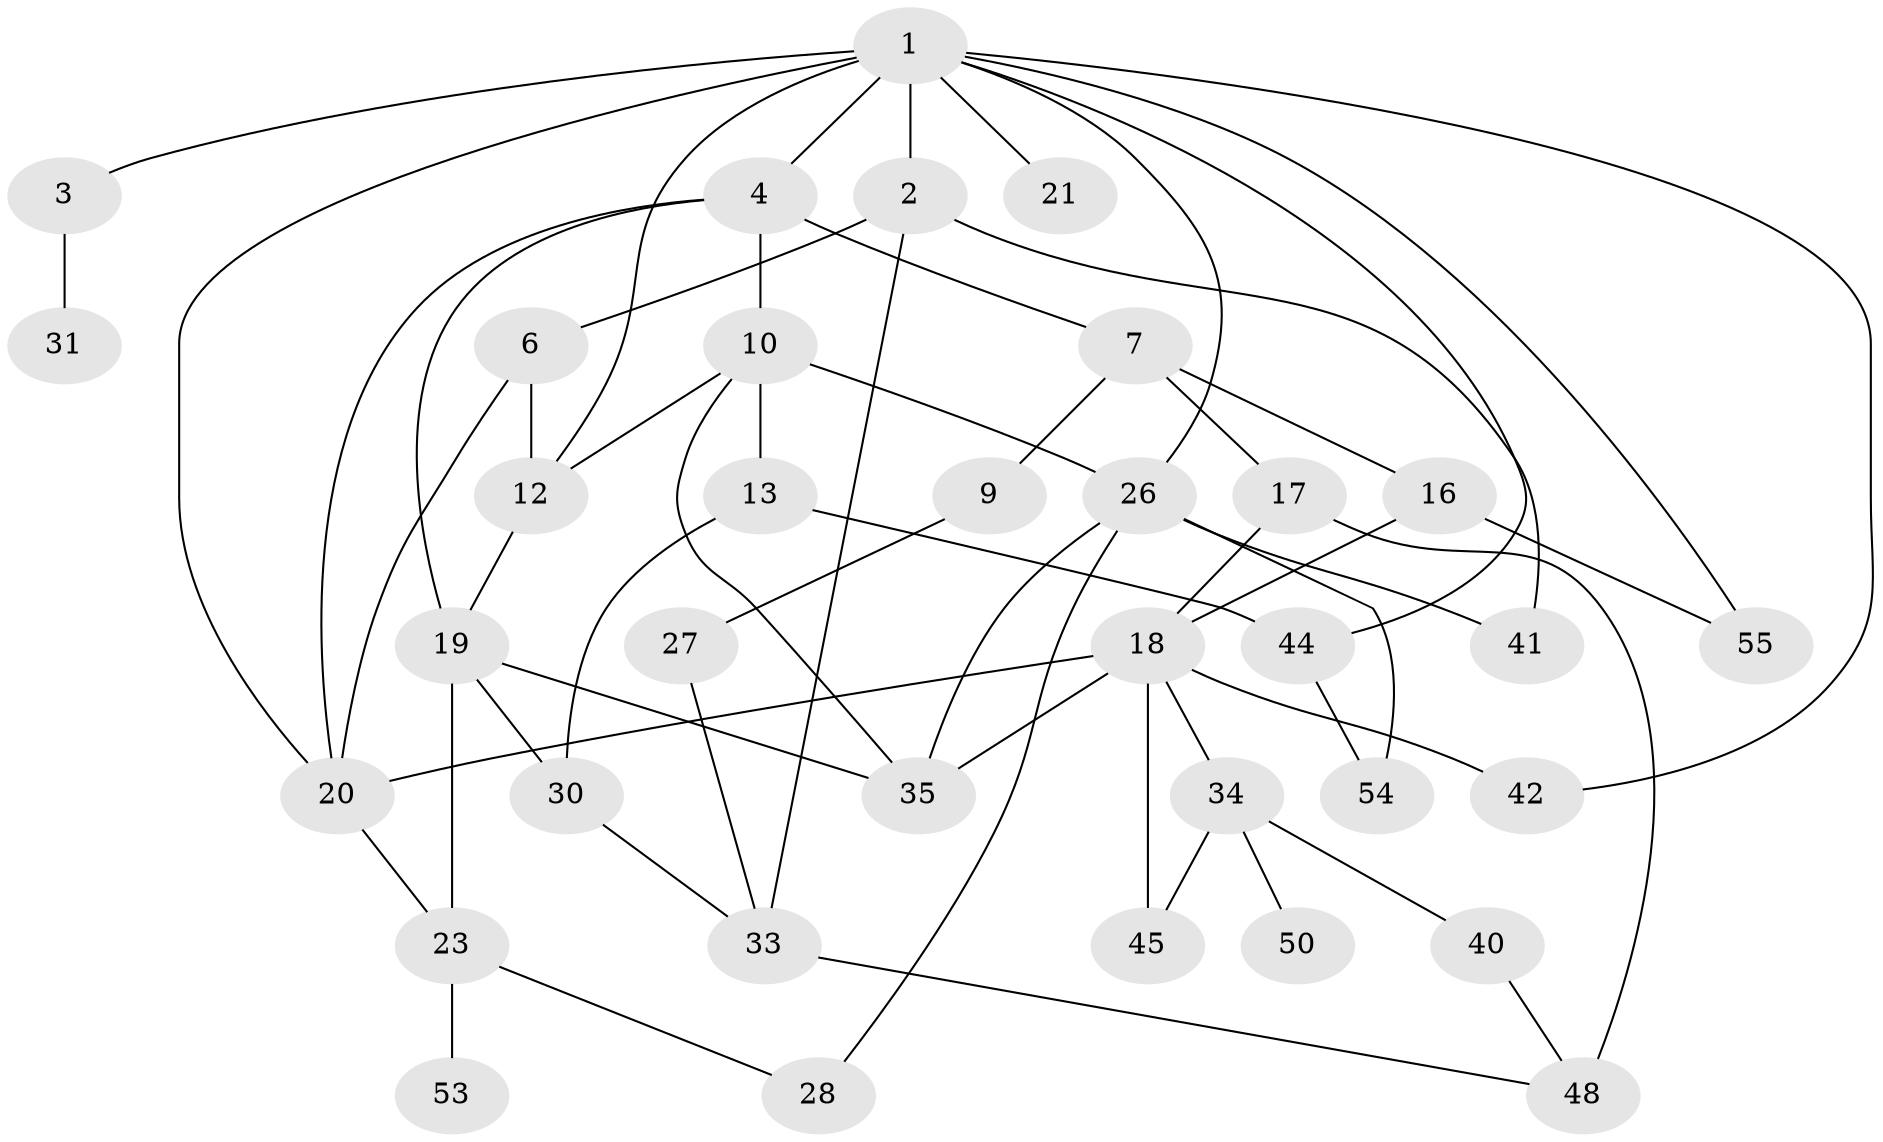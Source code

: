 // original degree distribution, {5: 0.06666666666666667, 4: 0.15, 3: 0.25, 6: 0.03333333333333333, 2: 0.3333333333333333, 8: 0.016666666666666666, 1: 0.15}
// Generated by graph-tools (version 1.1) at 2025/10/02/27/25 16:10:55]
// undirected, 35 vertices, 58 edges
graph export_dot {
graph [start="1"]
  node [color=gray90,style=filled];
  1 [super="+15"];
  2 [super="+5"];
  3 [super="+11"];
  4 [super="+29"];
  6 [super="+43"];
  7 [super="+8"];
  9 [super="+22"];
  10 [super="+14"];
  12 [super="+57"];
  13 [super="+25"];
  16;
  17 [super="+47"];
  18 [super="+32"];
  19 [super="+60"];
  20 [super="+24"];
  21;
  23 [super="+39"];
  26 [super="+56"];
  27;
  28;
  30 [super="+49"];
  31 [super="+36"];
  33 [super="+52"];
  34 [super="+38"];
  35 [super="+37"];
  40 [super="+51"];
  41;
  42 [super="+46"];
  44 [super="+59"];
  45;
  48 [super="+58"];
  50;
  53;
  54;
  55;
  1 -- 2;
  1 -- 3 [weight=2];
  1 -- 4;
  1 -- 44;
  1 -- 42;
  1 -- 20;
  1 -- 21;
  1 -- 55;
  1 -- 26;
  1 -- 12;
  2 -- 6;
  2 -- 33;
  2 -- 41;
  3 -- 31;
  4 -- 7;
  4 -- 10;
  4 -- 20;
  4 -- 19;
  6 -- 12;
  6 -- 20;
  7 -- 16;
  7 -- 9;
  7 -- 17;
  9 -- 27;
  10 -- 13;
  10 -- 35;
  10 -- 26;
  10 -- 12;
  12 -- 19;
  13 -- 44;
  13 -- 30;
  16 -- 18;
  16 -- 55;
  17 -- 48 [weight=2];
  17 -- 18;
  18 -- 34;
  18 -- 20;
  18 -- 42;
  18 -- 45;
  18 -- 35;
  19 -- 23;
  19 -- 35;
  19 -- 30;
  20 -- 23;
  23 -- 28;
  23 -- 53;
  26 -- 28;
  26 -- 35;
  26 -- 54;
  26 -- 41;
  27 -- 33;
  30 -- 33;
  33 -- 48;
  34 -- 40;
  34 -- 45;
  34 -- 50;
  40 -- 48;
  44 -- 54;
}
